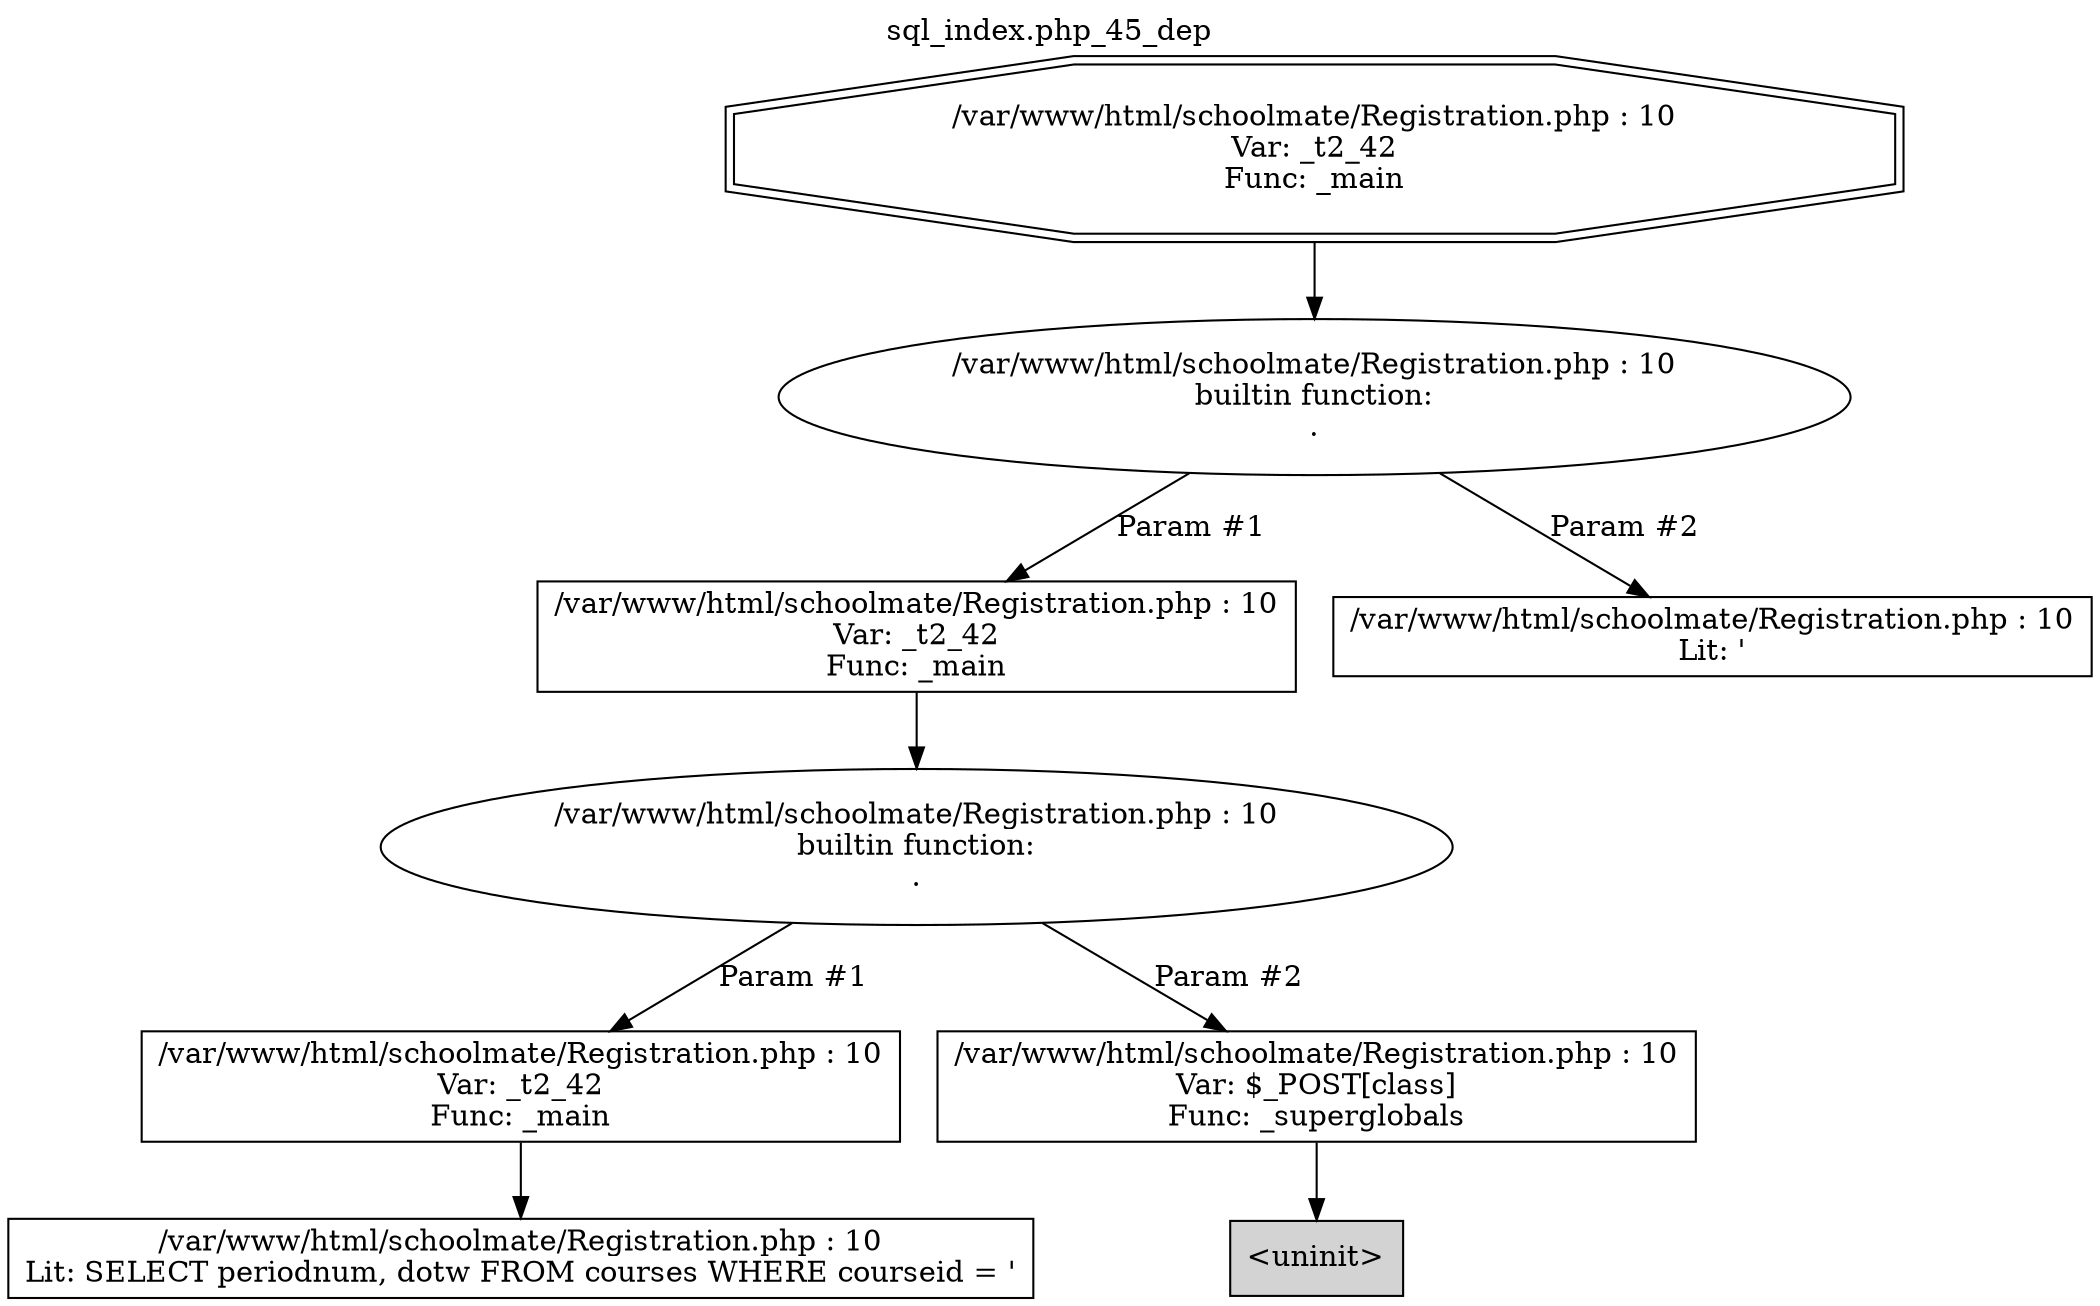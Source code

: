 digraph cfg {
  label="sql_index.php_45_dep";
  labelloc=t;
  n1 [shape=doubleoctagon, label="/var/www/html/schoolmate/Registration.php : 10\nVar: _t2_42\nFunc: _main\n"];
  n2 [shape=ellipse, label="/var/www/html/schoolmate/Registration.php : 10\nbuiltin function:\n.\n"];
  n3 [shape=box, label="/var/www/html/schoolmate/Registration.php : 10\nVar: _t2_42\nFunc: _main\n"];
  n4 [shape=ellipse, label="/var/www/html/schoolmate/Registration.php : 10\nbuiltin function:\n.\n"];
  n5 [shape=box, label="/var/www/html/schoolmate/Registration.php : 10\nVar: _t2_42\nFunc: _main\n"];
  n6 [shape=box, label="/var/www/html/schoolmate/Registration.php : 10\nLit: SELECT periodnum, dotw FROM courses WHERE courseid = '\n"];
  n7 [shape=box, label="/var/www/html/schoolmate/Registration.php : 10\nVar: $_POST[class]\nFunc: _superglobals\n"];
  n8 [shape=box, label="<uninit>",style=filled];
  n9 [shape=box, label="/var/www/html/schoolmate/Registration.php : 10\nLit: '\n"];
  n1 -> n2;
  n3 -> n4;
  n5 -> n6;
  n4 -> n5[label="Param #1"];
  n4 -> n7[label="Param #2"];
  n7 -> n8;
  n2 -> n3[label="Param #1"];
  n2 -> n9[label="Param #2"];
}
